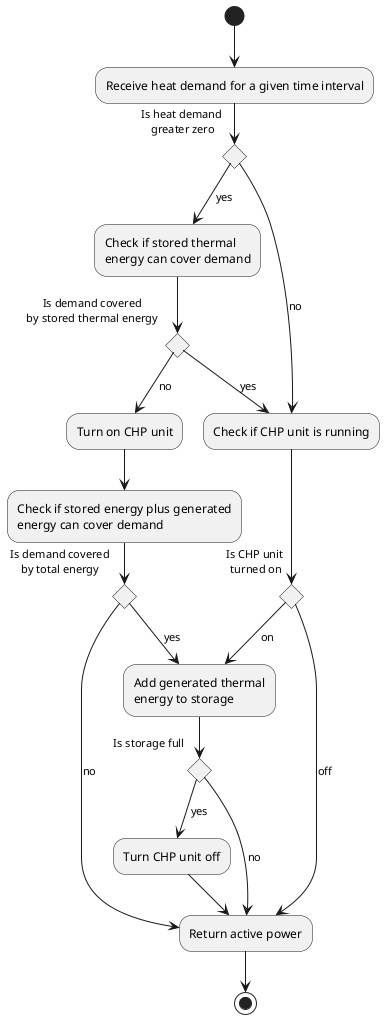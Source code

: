 @startuml
(*)  --> "Receive heat demand for a given time interval"
if "Is heat demand\n greater zero" then
    --> [yes] "Check if stored thermal
    energy can cover demand"
    if "Is demand covered\nby stored thermal energy" then
        --> [yes] Check if CHP unit is running
    else
        --> [no] "Turn on CHP unit"
        --> "Check if stored energy plus generated
         energy can cover demand"
        if "Is demand covered\nby total energy" then
            --> [yes] "Add generated thermal
             energy to storage"
        else
            --> [no] "Return active power"
        Endif

    Endif
else
    --> [no] "Check if CHP unit is running"
    if "Is CHP unit\n turned on" then
        --> [on] "Add generated thermal
         energy to storage"
        if "Is storage full" then
            --> [yes] "Turn CHP unit off"
            --> "Return active power"
        else
            --> [no] "Return active power"
        Endif
    else
        --> [off] "Return active power"
    Endif
Endif
--> (*)

@enduml